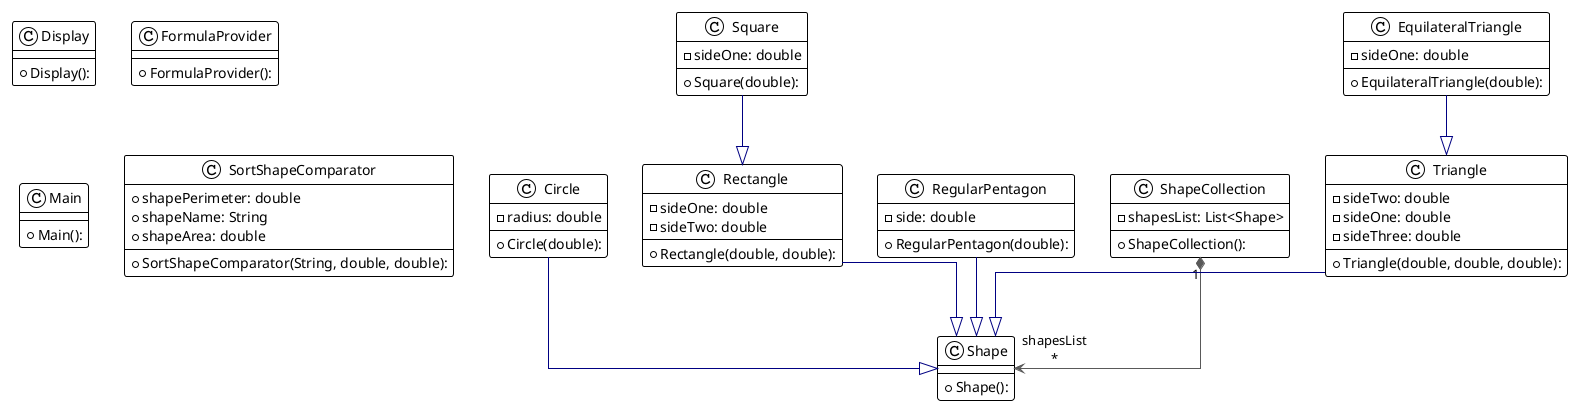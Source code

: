@startuml

!theme plain
top to bottom direction
skinparam linetype ortho

class Circle {
  + Circle(double): 
  - radius: double
}
class Display {
  + Display(): 
}
class EquilateralTriangle {
  + EquilateralTriangle(double): 
  - sideOne: double
}
class FormulaProvider {
  + FormulaProvider(): 
}
class Main {
  + Main(): 
}
class Rectangle {
  + Rectangle(double, double): 
  - sideOne: double
  - sideTwo: double
}
class RegularPentagon {
  + RegularPentagon(double): 
  - side: double
}
class Shape {
  + Shape(): 
}
class ShapeCollection {
  + ShapeCollection(): 
  - shapesList: List<Shape>
}
class SortShapeComparator {
  + SortShapeComparator(String, double, double): 
  + shapePerimeter: double
  + shapeName: String
  + shapeArea: double
}
class Square {
  + Square(double): 
  - sideOne: double
}
class Triangle {
  + Triangle(double, double, double): 
  - sideTwo: double
  - sideOne: double
  - sideThree: double
}

Circle               -[#000082,plain]-^  Shape               
EquilateralTriangle  -[#000082,plain]-^  Triangle            
Rectangle            -[#000082,plain]-^  Shape               
RegularPentagon      -[#000082,plain]-^  Shape               
ShapeCollection     "1" *-[#595959,plain]-> "shapesList\n*" Shape               
Square               -[#000082,plain]-^  Rectangle           
Triangle             -[#000082,plain]-^  Shape               
@enduml
